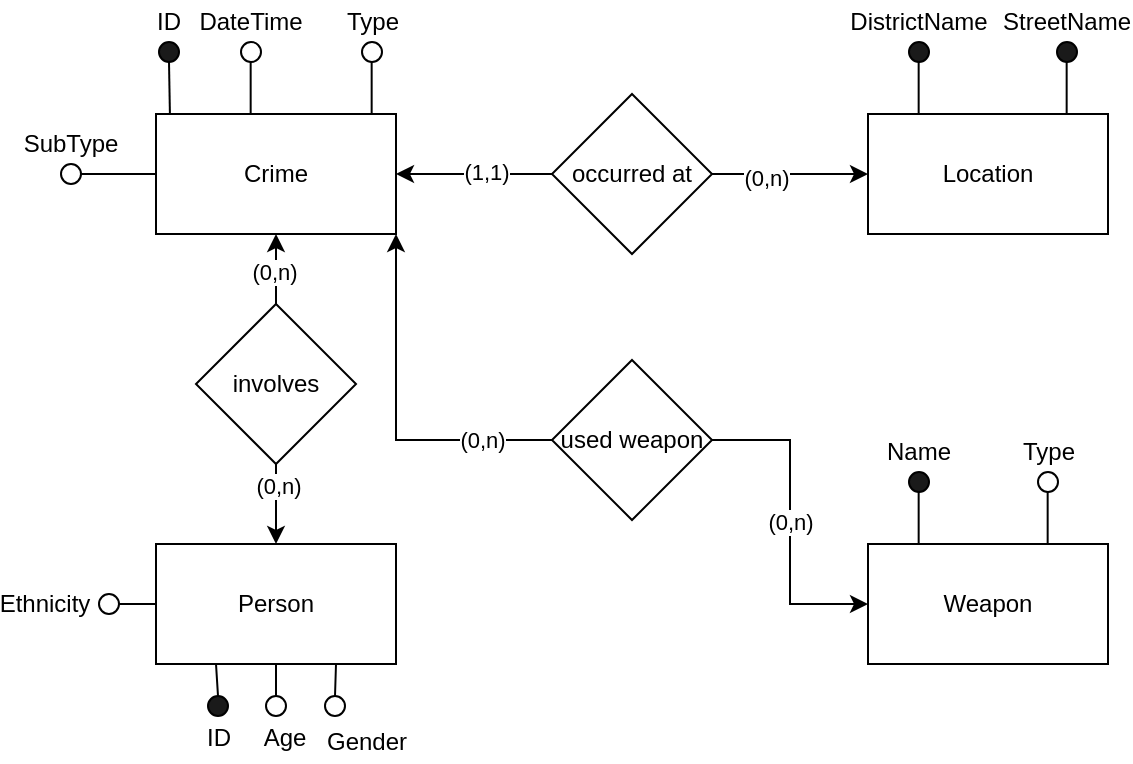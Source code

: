 <mxfile version="26.0.5">
  <diagram name="Pagina-1" id="OU2r5AgIUYYen79N6NXl">
    <mxGraphModel dx="830" dy="442" grid="0" gridSize="10" guides="1" tooltips="1" connect="1" arrows="1" fold="1" page="1" pageScale="1" pageWidth="827" pageHeight="1169" math="0" shadow="0">
      <root>
        <mxCell id="0" />
        <mxCell id="1" parent="0" />
        <mxCell id="mFL2dBSPdCOrPab_xv07-1" value="Crime" style="rounded=0;whiteSpace=wrap;html=1;" vertex="1" parent="1">
          <mxGeometry x="83" y="80" width="120" height="60" as="geometry" />
        </mxCell>
        <mxCell id="mFL2dBSPdCOrPab_xv07-3" value="Person" style="rounded=0;whiteSpace=wrap;html=1;" vertex="1" parent="1">
          <mxGeometry x="83" y="295" width="120" height="60" as="geometry" />
        </mxCell>
        <mxCell id="mFL2dBSPdCOrPab_xv07-4" value="Location" style="rounded=0;whiteSpace=wrap;html=1;" vertex="1" parent="1">
          <mxGeometry x="439" y="80" width="120" height="60" as="geometry" />
        </mxCell>
        <mxCell id="mFL2dBSPdCOrPab_xv07-5" value="" style="ellipse;whiteSpace=wrap;html=1;aspect=fixed;fillStyle=solid;fillColor=#1A1A1A;" vertex="1" parent="1">
          <mxGeometry x="84.5" y="44" width="10" height="10" as="geometry" />
        </mxCell>
        <mxCell id="mFL2dBSPdCOrPab_xv07-6" value="ID" style="text;html=1;align=center;verticalAlign=middle;whiteSpace=wrap;rounded=0;" vertex="1" parent="1">
          <mxGeometry x="69" y="23" width="41" height="21" as="geometry" />
        </mxCell>
        <mxCell id="mFL2dBSPdCOrPab_xv07-7" value="" style="ellipse;whiteSpace=wrap;html=1;aspect=fixed;" vertex="1" parent="1">
          <mxGeometry x="125.5" y="44" width="10" height="10" as="geometry" />
        </mxCell>
        <mxCell id="mFL2dBSPdCOrPab_xv07-8" value="DateTime" style="text;html=1;align=center;verticalAlign=middle;whiteSpace=wrap;rounded=0;" vertex="1" parent="1">
          <mxGeometry x="110" y="23" width="41" height="21" as="geometry" />
        </mxCell>
        <mxCell id="mFL2dBSPdCOrPab_xv07-9" value="" style="ellipse;whiteSpace=wrap;html=1;aspect=fixed;" vertex="1" parent="1">
          <mxGeometry x="186" y="44" width="10" height="10" as="geometry" />
        </mxCell>
        <mxCell id="mFL2dBSPdCOrPab_xv07-10" value="Type" style="text;html=1;align=center;verticalAlign=middle;whiteSpace=wrap;rounded=0;" vertex="1" parent="1">
          <mxGeometry x="170.5" y="23" width="41" height="21" as="geometry" />
        </mxCell>
        <mxCell id="mFL2dBSPdCOrPab_xv07-11" value="" style="ellipse;whiteSpace=wrap;html=1;aspect=fixed;" vertex="1" parent="1">
          <mxGeometry x="35.5" y="105" width="10" height="10" as="geometry" />
        </mxCell>
        <mxCell id="mFL2dBSPdCOrPab_xv07-12" value="SubType" style="text;html=1;align=center;verticalAlign=middle;whiteSpace=wrap;rounded=0;" vertex="1" parent="1">
          <mxGeometry x="20" y="84" width="41" height="21" as="geometry" />
        </mxCell>
        <mxCell id="mFL2dBSPdCOrPab_xv07-15" value="Weapon" style="rounded=0;whiteSpace=wrap;html=1;" vertex="1" parent="1">
          <mxGeometry x="439" y="295" width="120" height="60" as="geometry" />
        </mxCell>
        <mxCell id="mFL2dBSPdCOrPab_xv07-17" value="" style="endArrow=none;html=1;rounded=0;entryX=0.5;entryY=1;entryDx=0;entryDy=0;exitX=0.058;exitY=0;exitDx=0;exitDy=0;exitPerimeter=0;" edge="1" parent="1" source="mFL2dBSPdCOrPab_xv07-1" target="mFL2dBSPdCOrPab_xv07-5">
          <mxGeometry width="50" height="50" relative="1" as="geometry">
            <mxPoint x="84" y="110" as="sourcePoint" />
            <mxPoint x="134" y="60" as="targetPoint" />
          </mxGeometry>
        </mxCell>
        <mxCell id="mFL2dBSPdCOrPab_xv07-18" value="" style="endArrow=none;html=1;rounded=0;entryX=0.5;entryY=1;entryDx=0;entryDy=0;exitX=0.058;exitY=0;exitDx=0;exitDy=0;exitPerimeter=0;" edge="1" parent="1">
          <mxGeometry width="50" height="50" relative="1" as="geometry">
            <mxPoint x="130.33" y="80" as="sourcePoint" />
            <mxPoint x="130.33" y="54" as="targetPoint" />
          </mxGeometry>
        </mxCell>
        <mxCell id="mFL2dBSPdCOrPab_xv07-19" value="" style="endArrow=none;html=1;rounded=0;entryX=0.5;entryY=1;entryDx=0;entryDy=0;exitX=0.058;exitY=0;exitDx=0;exitDy=0;exitPerimeter=0;" edge="1" parent="1">
          <mxGeometry width="50" height="50" relative="1" as="geometry">
            <mxPoint x="190.83" y="80" as="sourcePoint" />
            <mxPoint x="190.83" y="54" as="targetPoint" />
          </mxGeometry>
        </mxCell>
        <mxCell id="mFL2dBSPdCOrPab_xv07-21" value="" style="endArrow=none;html=1;rounded=0;exitX=0;exitY=0.5;exitDx=0;exitDy=0;entryX=1;entryY=0.5;entryDx=0;entryDy=0;" edge="1" parent="1" source="mFL2dBSPdCOrPab_xv07-1" target="mFL2dBSPdCOrPab_xv07-11">
          <mxGeometry width="50" height="50" relative="1" as="geometry">
            <mxPoint x="-11" y="113" as="sourcePoint" />
            <mxPoint x="24" y="89" as="targetPoint" />
          </mxGeometry>
        </mxCell>
        <mxCell id="mFL2dBSPdCOrPab_xv07-26" value="" style="ellipse;whiteSpace=wrap;html=1;aspect=fixed;" vertex="1" parent="1">
          <mxGeometry x="524" y="259" width="10" height="10" as="geometry" />
        </mxCell>
        <mxCell id="mFL2dBSPdCOrPab_xv07-27" value="Type" style="text;html=1;align=center;verticalAlign=middle;whiteSpace=wrap;rounded=0;" vertex="1" parent="1">
          <mxGeometry x="508.5" y="238" width="41" height="21" as="geometry" />
        </mxCell>
        <mxCell id="mFL2dBSPdCOrPab_xv07-28" value="" style="endArrow=none;html=1;rounded=0;entryX=0.5;entryY=1;entryDx=0;entryDy=0;exitX=0.058;exitY=0;exitDx=0;exitDy=0;exitPerimeter=0;" edge="1" parent="1">
          <mxGeometry width="50" height="50" relative="1" as="geometry">
            <mxPoint x="528.83" y="295" as="sourcePoint" />
            <mxPoint x="528.83" y="269" as="targetPoint" />
          </mxGeometry>
        </mxCell>
        <mxCell id="mFL2dBSPdCOrPab_xv07-29" value="" style="ellipse;whiteSpace=wrap;html=1;aspect=fixed;fillStyle=solid;fillColor=#1A1A1A;" vertex="1" parent="1">
          <mxGeometry x="459.5" y="44" width="10" height="10" as="geometry" />
        </mxCell>
        <mxCell id="mFL2dBSPdCOrPab_xv07-30" value="DistrictName" style="text;html=1;align=center;verticalAlign=middle;whiteSpace=wrap;rounded=0;" vertex="1" parent="1">
          <mxGeometry x="444" y="23" width="41" height="21" as="geometry" />
        </mxCell>
        <mxCell id="mFL2dBSPdCOrPab_xv07-31" value="" style="endArrow=none;html=1;rounded=0;entryX=0.5;entryY=1;entryDx=0;entryDy=0;exitX=0.058;exitY=0;exitDx=0;exitDy=0;exitPerimeter=0;" edge="1" parent="1">
          <mxGeometry width="50" height="50" relative="1" as="geometry">
            <mxPoint x="464.33" y="80" as="sourcePoint" />
            <mxPoint x="464.33" y="54" as="targetPoint" />
          </mxGeometry>
        </mxCell>
        <mxCell id="mFL2dBSPdCOrPab_xv07-38" value="" style="ellipse;whiteSpace=wrap;html=1;aspect=fixed;fillStyle=solid;fillColor=#1A1A1A;" vertex="1" parent="1">
          <mxGeometry x="459.5" y="259" width="10" height="10" as="geometry" />
        </mxCell>
        <mxCell id="mFL2dBSPdCOrPab_xv07-39" value="Name" style="text;html=1;align=center;verticalAlign=middle;whiteSpace=wrap;rounded=0;" vertex="1" parent="1">
          <mxGeometry x="444" y="238" width="41" height="21" as="geometry" />
        </mxCell>
        <mxCell id="mFL2dBSPdCOrPab_xv07-40" value="" style="endArrow=none;html=1;rounded=0;entryX=0.5;entryY=1;entryDx=0;entryDy=0;exitX=0.058;exitY=0;exitDx=0;exitDy=0;exitPerimeter=0;" edge="1" parent="1">
          <mxGeometry width="50" height="50" relative="1" as="geometry">
            <mxPoint x="464.33" y="295" as="sourcePoint" />
            <mxPoint x="464.33" y="269" as="targetPoint" />
          </mxGeometry>
        </mxCell>
        <mxCell id="mFL2dBSPdCOrPab_xv07-41" value="" style="ellipse;whiteSpace=wrap;html=1;aspect=fixed;fillStyle=solid;fillColor=#1A1A1A;" vertex="1" parent="1">
          <mxGeometry x="109" y="371" width="10" height="10" as="geometry" />
        </mxCell>
        <mxCell id="mFL2dBSPdCOrPab_xv07-42" value="ID" style="text;html=1;align=center;verticalAlign=middle;whiteSpace=wrap;rounded=0;" vertex="1" parent="1">
          <mxGeometry x="93.5" y="381" width="41" height="21" as="geometry" />
        </mxCell>
        <mxCell id="mFL2dBSPdCOrPab_xv07-43" value="" style="ellipse;whiteSpace=wrap;html=1;aspect=fixed;" vertex="1" parent="1">
          <mxGeometry x="138" y="371" width="10" height="10" as="geometry" />
        </mxCell>
        <mxCell id="mFL2dBSPdCOrPab_xv07-44" value="Age" style="text;html=1;align=center;verticalAlign=middle;whiteSpace=wrap;rounded=0;" vertex="1" parent="1">
          <mxGeometry x="126.5" y="381" width="41" height="21" as="geometry" />
        </mxCell>
        <mxCell id="mFL2dBSPdCOrPab_xv07-45" value="" style="ellipse;whiteSpace=wrap;html=1;aspect=fixed;" vertex="1" parent="1">
          <mxGeometry x="167.5" y="371" width="10" height="10" as="geometry" />
        </mxCell>
        <mxCell id="mFL2dBSPdCOrPab_xv07-46" value="Ethnicity" style="text;html=1;align=center;verticalAlign=middle;whiteSpace=wrap;rounded=0;" vertex="1" parent="1">
          <mxGeometry x="7" y="314.5" width="41" height="21" as="geometry" />
        </mxCell>
        <mxCell id="mFL2dBSPdCOrPab_xv07-48" value="" style="endArrow=none;html=1;rounded=0;entryX=0.5;entryY=1;entryDx=0;entryDy=0;exitX=0.5;exitY=0;exitDx=0;exitDy=0;" edge="1" parent="1" source="mFL2dBSPdCOrPab_xv07-43" target="mFL2dBSPdCOrPab_xv07-3">
          <mxGeometry width="50" height="50" relative="1" as="geometry">
            <mxPoint x="300.83" y="438" as="sourcePoint" />
            <mxPoint x="300.83" y="412" as="targetPoint" />
          </mxGeometry>
        </mxCell>
        <mxCell id="mFL2dBSPdCOrPab_xv07-52" value="" style="ellipse;whiteSpace=wrap;html=1;aspect=fixed;" vertex="1" parent="1">
          <mxGeometry x="54.5" y="320" width="10" height="10" as="geometry" />
        </mxCell>
        <mxCell id="mFL2dBSPdCOrPab_xv07-53" value="Gender" style="text;html=1;align=center;verticalAlign=middle;whiteSpace=wrap;rounded=0;" vertex="1" parent="1">
          <mxGeometry x="167.5" y="383" width="41" height="21" as="geometry" />
        </mxCell>
        <mxCell id="mFL2dBSPdCOrPab_xv07-54" value="" style="endArrow=none;html=1;rounded=0;entryX=1;entryY=0.5;entryDx=0;entryDy=0;exitX=0;exitY=0.5;exitDx=0;exitDy=0;" edge="1" parent="1" source="mFL2dBSPdCOrPab_xv07-3" target="mFL2dBSPdCOrPab_xv07-52">
          <mxGeometry width="50" height="50" relative="1" as="geometry">
            <mxPoint x="383.83" y="438" as="sourcePoint" />
            <mxPoint x="383.83" y="412" as="targetPoint" />
          </mxGeometry>
        </mxCell>
        <mxCell id="mFL2dBSPdCOrPab_xv07-55" value="" style="ellipse;whiteSpace=wrap;html=1;aspect=fixed;fillStyle=solid;fillColor=#1A1A1A;" vertex="1" parent="1">
          <mxGeometry x="533.5" y="44" width="10" height="10" as="geometry" />
        </mxCell>
        <mxCell id="mFL2dBSPdCOrPab_xv07-56" value="StreetName" style="text;html=1;align=center;verticalAlign=middle;whiteSpace=wrap;rounded=0;" vertex="1" parent="1">
          <mxGeometry x="518" y="23" width="41" height="21" as="geometry" />
        </mxCell>
        <mxCell id="mFL2dBSPdCOrPab_xv07-57" value="" style="endArrow=none;html=1;rounded=0;entryX=0.5;entryY=1;entryDx=0;entryDy=0;exitX=0.058;exitY=0;exitDx=0;exitDy=0;exitPerimeter=0;" edge="1" parent="1">
          <mxGeometry width="50" height="50" relative="1" as="geometry">
            <mxPoint x="538.33" y="80" as="sourcePoint" />
            <mxPoint x="538.33" y="54" as="targetPoint" />
          </mxGeometry>
        </mxCell>
        <mxCell id="mFL2dBSPdCOrPab_xv07-59" style="edgeStyle=orthogonalEdgeStyle;rounded=0;orthogonalLoop=1;jettySize=auto;html=1;entryX=1;entryY=0.5;entryDx=0;entryDy=0;" edge="1" parent="1" source="mFL2dBSPdCOrPab_xv07-58" target="mFL2dBSPdCOrPab_xv07-1">
          <mxGeometry relative="1" as="geometry" />
        </mxCell>
        <mxCell id="mFL2dBSPdCOrPab_xv07-61" value="(1,1)" style="edgeLabel;html=1;align=center;verticalAlign=middle;resizable=0;points=[];" vertex="1" connectable="0" parent="mFL2dBSPdCOrPab_xv07-59">
          <mxGeometry x="-0.153" y="-1" relative="1" as="geometry">
            <mxPoint as="offset" />
          </mxGeometry>
        </mxCell>
        <mxCell id="mFL2dBSPdCOrPab_xv07-60" style="edgeStyle=orthogonalEdgeStyle;rounded=0;orthogonalLoop=1;jettySize=auto;html=1;entryX=0;entryY=0.5;entryDx=0;entryDy=0;" edge="1" parent="1" source="mFL2dBSPdCOrPab_xv07-58" target="mFL2dBSPdCOrPab_xv07-4">
          <mxGeometry relative="1" as="geometry" />
        </mxCell>
        <mxCell id="mFL2dBSPdCOrPab_xv07-62" value="(0,n)" style="edgeLabel;html=1;align=center;verticalAlign=middle;resizable=0;points=[];" vertex="1" connectable="0" parent="mFL2dBSPdCOrPab_xv07-60">
          <mxGeometry x="-0.321" y="-2" relative="1" as="geometry">
            <mxPoint as="offset" />
          </mxGeometry>
        </mxCell>
        <mxCell id="mFL2dBSPdCOrPab_xv07-58" value="occurred at" style="rhombus;whiteSpace=wrap;html=1;" vertex="1" parent="1">
          <mxGeometry x="281" y="70" width="80" height="80" as="geometry" />
        </mxCell>
        <mxCell id="mFL2dBSPdCOrPab_xv07-65" value="" style="endArrow=none;html=1;rounded=0;entryX=0.25;entryY=1;entryDx=0;entryDy=0;exitX=0.5;exitY=0;exitDx=0;exitDy=0;" edge="1" parent="1" source="mFL2dBSPdCOrPab_xv07-41" target="mFL2dBSPdCOrPab_xv07-3">
          <mxGeometry width="50" height="50" relative="1" as="geometry">
            <mxPoint x="123" y="418" as="sourcePoint" />
            <mxPoint x="173" y="368" as="targetPoint" />
          </mxGeometry>
        </mxCell>
        <mxCell id="mFL2dBSPdCOrPab_xv07-66" value="" style="endArrow=none;html=1;rounded=0;entryX=0.75;entryY=1;entryDx=0;entryDy=0;exitX=0.5;exitY=0;exitDx=0;exitDy=0;" edge="1" parent="1" source="mFL2dBSPdCOrPab_xv07-45" target="mFL2dBSPdCOrPab_xv07-3">
          <mxGeometry width="50" height="50" relative="1" as="geometry">
            <mxPoint x="203" y="414" as="sourcePoint" />
            <mxPoint x="253" y="364" as="targetPoint" />
          </mxGeometry>
        </mxCell>
        <mxCell id="mFL2dBSPdCOrPab_xv07-68" style="edgeStyle=orthogonalEdgeStyle;rounded=0;orthogonalLoop=1;jettySize=auto;html=1;entryX=0.5;entryY=1;entryDx=0;entryDy=0;" edge="1" parent="1" source="mFL2dBSPdCOrPab_xv07-67" target="mFL2dBSPdCOrPab_xv07-1">
          <mxGeometry relative="1" as="geometry" />
        </mxCell>
        <mxCell id="mFL2dBSPdCOrPab_xv07-70" value="(0,n)" style="edgeLabel;html=1;align=center;verticalAlign=middle;resizable=0;points=[];" vertex="1" connectable="0" parent="mFL2dBSPdCOrPab_xv07-68">
          <mxGeometry x="0.173" y="1" relative="1" as="geometry">
            <mxPoint as="offset" />
          </mxGeometry>
        </mxCell>
        <mxCell id="mFL2dBSPdCOrPab_xv07-69" style="edgeStyle=orthogonalEdgeStyle;rounded=0;orthogonalLoop=1;jettySize=auto;html=1;" edge="1" parent="1" source="mFL2dBSPdCOrPab_xv07-67" target="mFL2dBSPdCOrPab_xv07-3">
          <mxGeometry relative="1" as="geometry" />
        </mxCell>
        <mxCell id="mFL2dBSPdCOrPab_xv07-71" value="(0,n)" style="edgeLabel;html=1;align=center;verticalAlign=middle;resizable=0;points=[];" vertex="1" connectable="0" parent="mFL2dBSPdCOrPab_xv07-69">
          <mxGeometry x="-0.46" y="1" relative="1" as="geometry">
            <mxPoint as="offset" />
          </mxGeometry>
        </mxCell>
        <mxCell id="mFL2dBSPdCOrPab_xv07-67" value="involves" style="rhombus;whiteSpace=wrap;html=1;" vertex="1" parent="1">
          <mxGeometry x="103" y="175" width="80" height="80" as="geometry" />
        </mxCell>
        <mxCell id="mFL2dBSPdCOrPab_xv07-73" style="edgeStyle=orthogonalEdgeStyle;rounded=0;orthogonalLoop=1;jettySize=auto;html=1;entryX=1;entryY=1;entryDx=0;entryDy=0;" edge="1" parent="1" source="mFL2dBSPdCOrPab_xv07-72" target="mFL2dBSPdCOrPab_xv07-1">
          <mxGeometry relative="1" as="geometry" />
        </mxCell>
        <mxCell id="mFL2dBSPdCOrPab_xv07-75" value="(0,n)" style="edgeLabel;html=1;align=center;verticalAlign=middle;resizable=0;points=[];" vertex="1" connectable="0" parent="mFL2dBSPdCOrPab_xv07-73">
          <mxGeometry x="-0.607" relative="1" as="geometry">
            <mxPoint as="offset" />
          </mxGeometry>
        </mxCell>
        <mxCell id="mFL2dBSPdCOrPab_xv07-74" style="edgeStyle=orthogonalEdgeStyle;rounded=0;orthogonalLoop=1;jettySize=auto;html=1;entryX=0;entryY=0.5;entryDx=0;entryDy=0;" edge="1" parent="1" source="mFL2dBSPdCOrPab_xv07-72" target="mFL2dBSPdCOrPab_xv07-15">
          <mxGeometry relative="1" as="geometry" />
        </mxCell>
        <mxCell id="mFL2dBSPdCOrPab_xv07-76" value="(0,n)" style="edgeLabel;html=1;align=center;verticalAlign=middle;resizable=0;points=[];" vertex="1" connectable="0" parent="mFL2dBSPdCOrPab_xv07-74">
          <mxGeometry x="-0.007" relative="1" as="geometry">
            <mxPoint as="offset" />
          </mxGeometry>
        </mxCell>
        <mxCell id="mFL2dBSPdCOrPab_xv07-72" value="used weapon" style="rhombus;whiteSpace=wrap;html=1;" vertex="1" parent="1">
          <mxGeometry x="281" y="203" width="80" height="80" as="geometry" />
        </mxCell>
      </root>
    </mxGraphModel>
  </diagram>
</mxfile>
